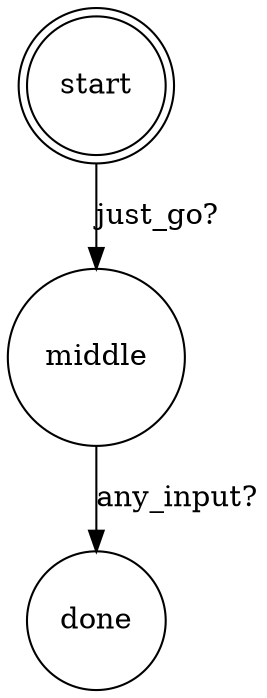 digraph {
  "middle" [ shape = circle ]; 
  "middle" -> "done" [ label = "any_input?" ];
  "start" [ shape = doublecircle ]; 
  "start" -> "middle" [ label = "just_go?" ];
  "done" [ shape = circle ]; 
}
